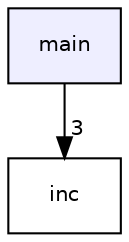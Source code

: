 digraph "main" {
  compound=true
  node [ fontsize="10", fontname="Helvetica"];
  edge [ labelfontsize="10", labelfontname="Helvetica"];
  dir_5c982d53a68cdbcd421152b4020263a9 [shape=box, label="main", style="filled", fillcolor="#eeeeff", pencolor="black", URL="dir_5c982d53a68cdbcd421152b4020263a9.html"];
  dir_bfccd401955b95cf8c75461437045ac0 [shape=box label="inc" URL="dir_bfccd401955b95cf8c75461437045ac0.html"];
  dir_5c982d53a68cdbcd421152b4020263a9->dir_bfccd401955b95cf8c75461437045ac0 [headlabel="3", labeldistance=1.5 headhref="dir_000001_000000.html"];
}
